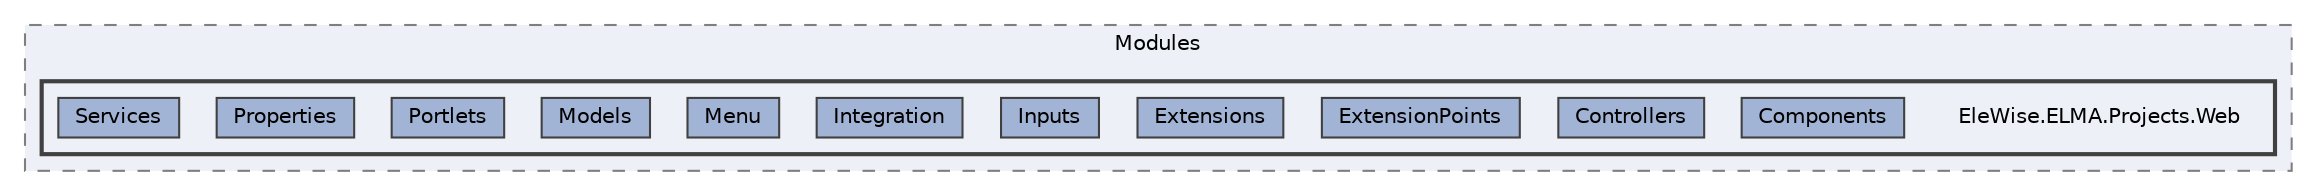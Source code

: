 digraph "Web/Modules/EleWise.ELMA.Projects.Web"
{
 // LATEX_PDF_SIZE
  bgcolor="transparent";
  edge [fontname=Helvetica,fontsize=10,labelfontname=Helvetica,labelfontsize=10];
  node [fontname=Helvetica,fontsize=10,shape=box,height=0.2,width=0.4];
  compound=true
  subgraph clusterdir_7ee4616d7792420b09aab8c4c7e23d47 {
    graph [ bgcolor="#edf0f7", pencolor="grey50", label="Modules", fontname=Helvetica,fontsize=10 style="filled,dashed", URL="dir_7ee4616d7792420b09aab8c4c7e23d47.html",tooltip=""]
  subgraph clusterdir_23a6f94d21080c87fc1e38cbb81deb77 {
    graph [ bgcolor="#edf0f7", pencolor="grey25", label="", fontname=Helvetica,fontsize=10 style="filled,bold", URL="dir_23a6f94d21080c87fc1e38cbb81deb77.html",tooltip=""]
    dir_23a6f94d21080c87fc1e38cbb81deb77 [shape=plaintext, label="EleWise.ELMA.Projects.Web"];
  dir_e4918ed821ae0972a2444417485c2e90 [label="Components", fillcolor="#a2b4d6", color="grey25", style="filled", URL="dir_e4918ed821ae0972a2444417485c2e90.html",tooltip=""];
  dir_906274ea15b39f1e11b4b992ffb96d0f [label="Controllers", fillcolor="#a2b4d6", color="grey25", style="filled", URL="dir_906274ea15b39f1e11b4b992ffb96d0f.html",tooltip=""];
  dir_cd6a5528cba80f2df5c0470ffab8f77a [label="ExtensionPoints", fillcolor="#a2b4d6", color="grey25", style="filled", URL="dir_cd6a5528cba80f2df5c0470ffab8f77a.html",tooltip=""];
  dir_06a3fb69d342d92bedeb873551446f0c [label="Extensions", fillcolor="#a2b4d6", color="grey25", style="filled", URL="dir_06a3fb69d342d92bedeb873551446f0c.html",tooltip=""];
  dir_d1b6de2bd8121da566c5ab9f551507cf [label="Inputs", fillcolor="#a2b4d6", color="grey25", style="filled", URL="dir_d1b6de2bd8121da566c5ab9f551507cf.html",tooltip=""];
  dir_ba7474e89b3aa85a6b82884d81912aff [label="Integration", fillcolor="#a2b4d6", color="grey25", style="filled", URL="dir_ba7474e89b3aa85a6b82884d81912aff.html",tooltip=""];
  dir_68affde2268883cf4484b987637b0f31 [label="Menu", fillcolor="#a2b4d6", color="grey25", style="filled", URL="dir_68affde2268883cf4484b987637b0f31.html",tooltip=""];
  dir_6ae4a26f5316fec334fe897751076171 [label="Models", fillcolor="#a2b4d6", color="grey25", style="filled", URL="dir_6ae4a26f5316fec334fe897751076171.html",tooltip=""];
  dir_f219e52ce954d9d80f37002fc0aee0e9 [label="Portlets", fillcolor="#a2b4d6", color="grey25", style="filled", URL="dir_f219e52ce954d9d80f37002fc0aee0e9.html",tooltip=""];
  dir_3b3a4285c3ab26a3bd18946c2ad07a15 [label="Properties", fillcolor="#a2b4d6", color="grey25", style="filled", URL="dir_3b3a4285c3ab26a3bd18946c2ad07a15.html",tooltip=""];
  dir_80164094db030fe6964c7aa6e608b553 [label="Services", fillcolor="#a2b4d6", color="grey25", style="filled", URL="dir_80164094db030fe6964c7aa6e608b553.html",tooltip=""];
  }
  }
}
